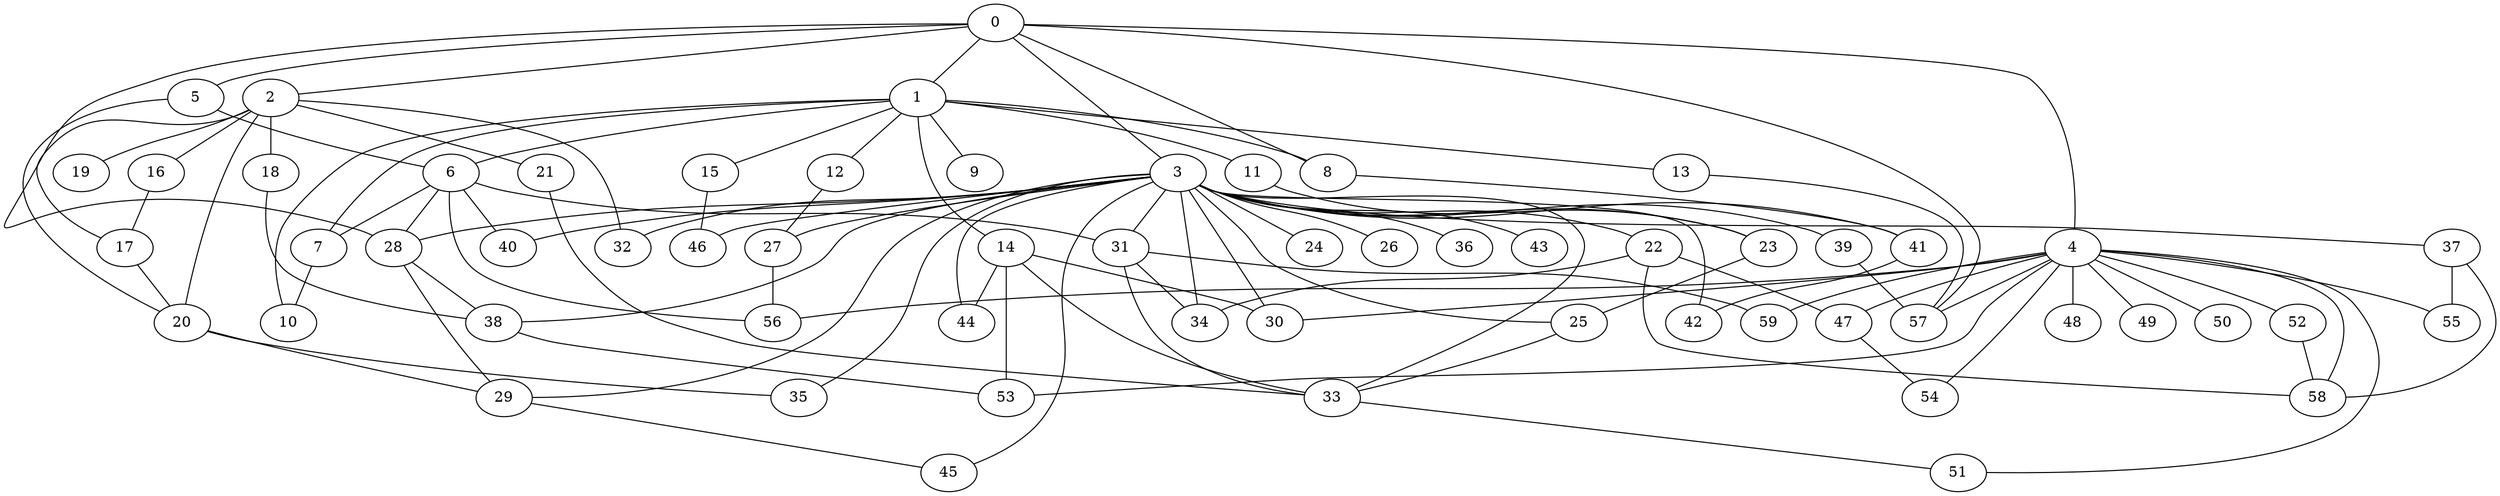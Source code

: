 
graph graphname {
    0 -- 1
0 -- 2
0 -- 3
0 -- 4
0 -- 5
0 -- 28
0 -- 8
0 -- 57
1 -- 6
1 -- 7
1 -- 8
1 -- 9
1 -- 10
1 -- 11
1 -- 12
1 -- 13
1 -- 14
1 -- 15
2 -- 16
2 -- 17
2 -- 18
2 -- 19
2 -- 20
2 -- 21
2 -- 32
3 -- 22
3 -- 23
3 -- 24
3 -- 25
3 -- 26
3 -- 27
3 -- 28
3 -- 29
3 -- 30
3 -- 31
3 -- 32
3 -- 33
3 -- 34
3 -- 35
3 -- 36
3 -- 37
3 -- 38
3 -- 39
3 -- 40
3 -- 41
3 -- 42
3 -- 43
3 -- 44
3 -- 45
3 -- 46
4 -- 47
4 -- 48
4 -- 49
4 -- 50
4 -- 51
4 -- 52
4 -- 53
4 -- 54
4 -- 55
4 -- 56
4 -- 57
4 -- 58
4 -- 59
4 -- 30
5 -- 6
5 -- 20
6 -- 28
6 -- 7
6 -- 40
6 -- 31
6 -- 56
7 -- 10
8 -- 41
11 -- 23
12 -- 27
13 -- 57
14 -- 30
14 -- 33
14 -- 53
14 -- 44
15 -- 46
16 -- 17
17 -- 20
18 -- 38
20 -- 29
20 -- 35
21 -- 33
22 -- 47
22 -- 58
22 -- 34
23 -- 25
25 -- 33
27 -- 56
28 -- 38
28 -- 29
29 -- 45
31 -- 34
31 -- 59
31 -- 33
33 -- 51
37 -- 58
37 -- 55
38 -- 53
39 -- 57
41 -- 42
47 -- 54
52 -- 58

}
